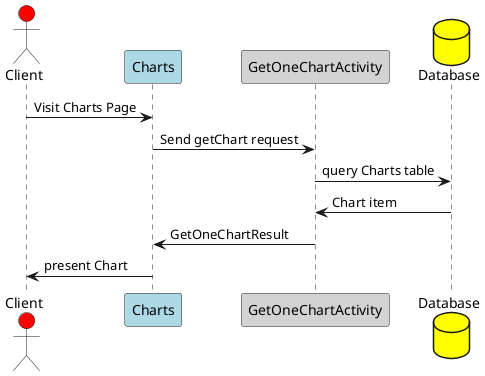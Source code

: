 @startuml

actor       Client      as Foo #Red
participant Charts      as Foo1 #LightBlue
participant GetOneChartActivity as Foo2 #LightGrey
database    Database    as Foo3 #Yellow


Foo -> Foo1 : Visit Charts Page
Foo1 -> Foo2 : Send getChart request
Foo2 -> Foo3 : query Charts table
Foo3 -> Foo2 : Chart item
Foo2 -> Foo1 : GetOneChartResult
Foo1 -> Foo : present Chart
@enduml